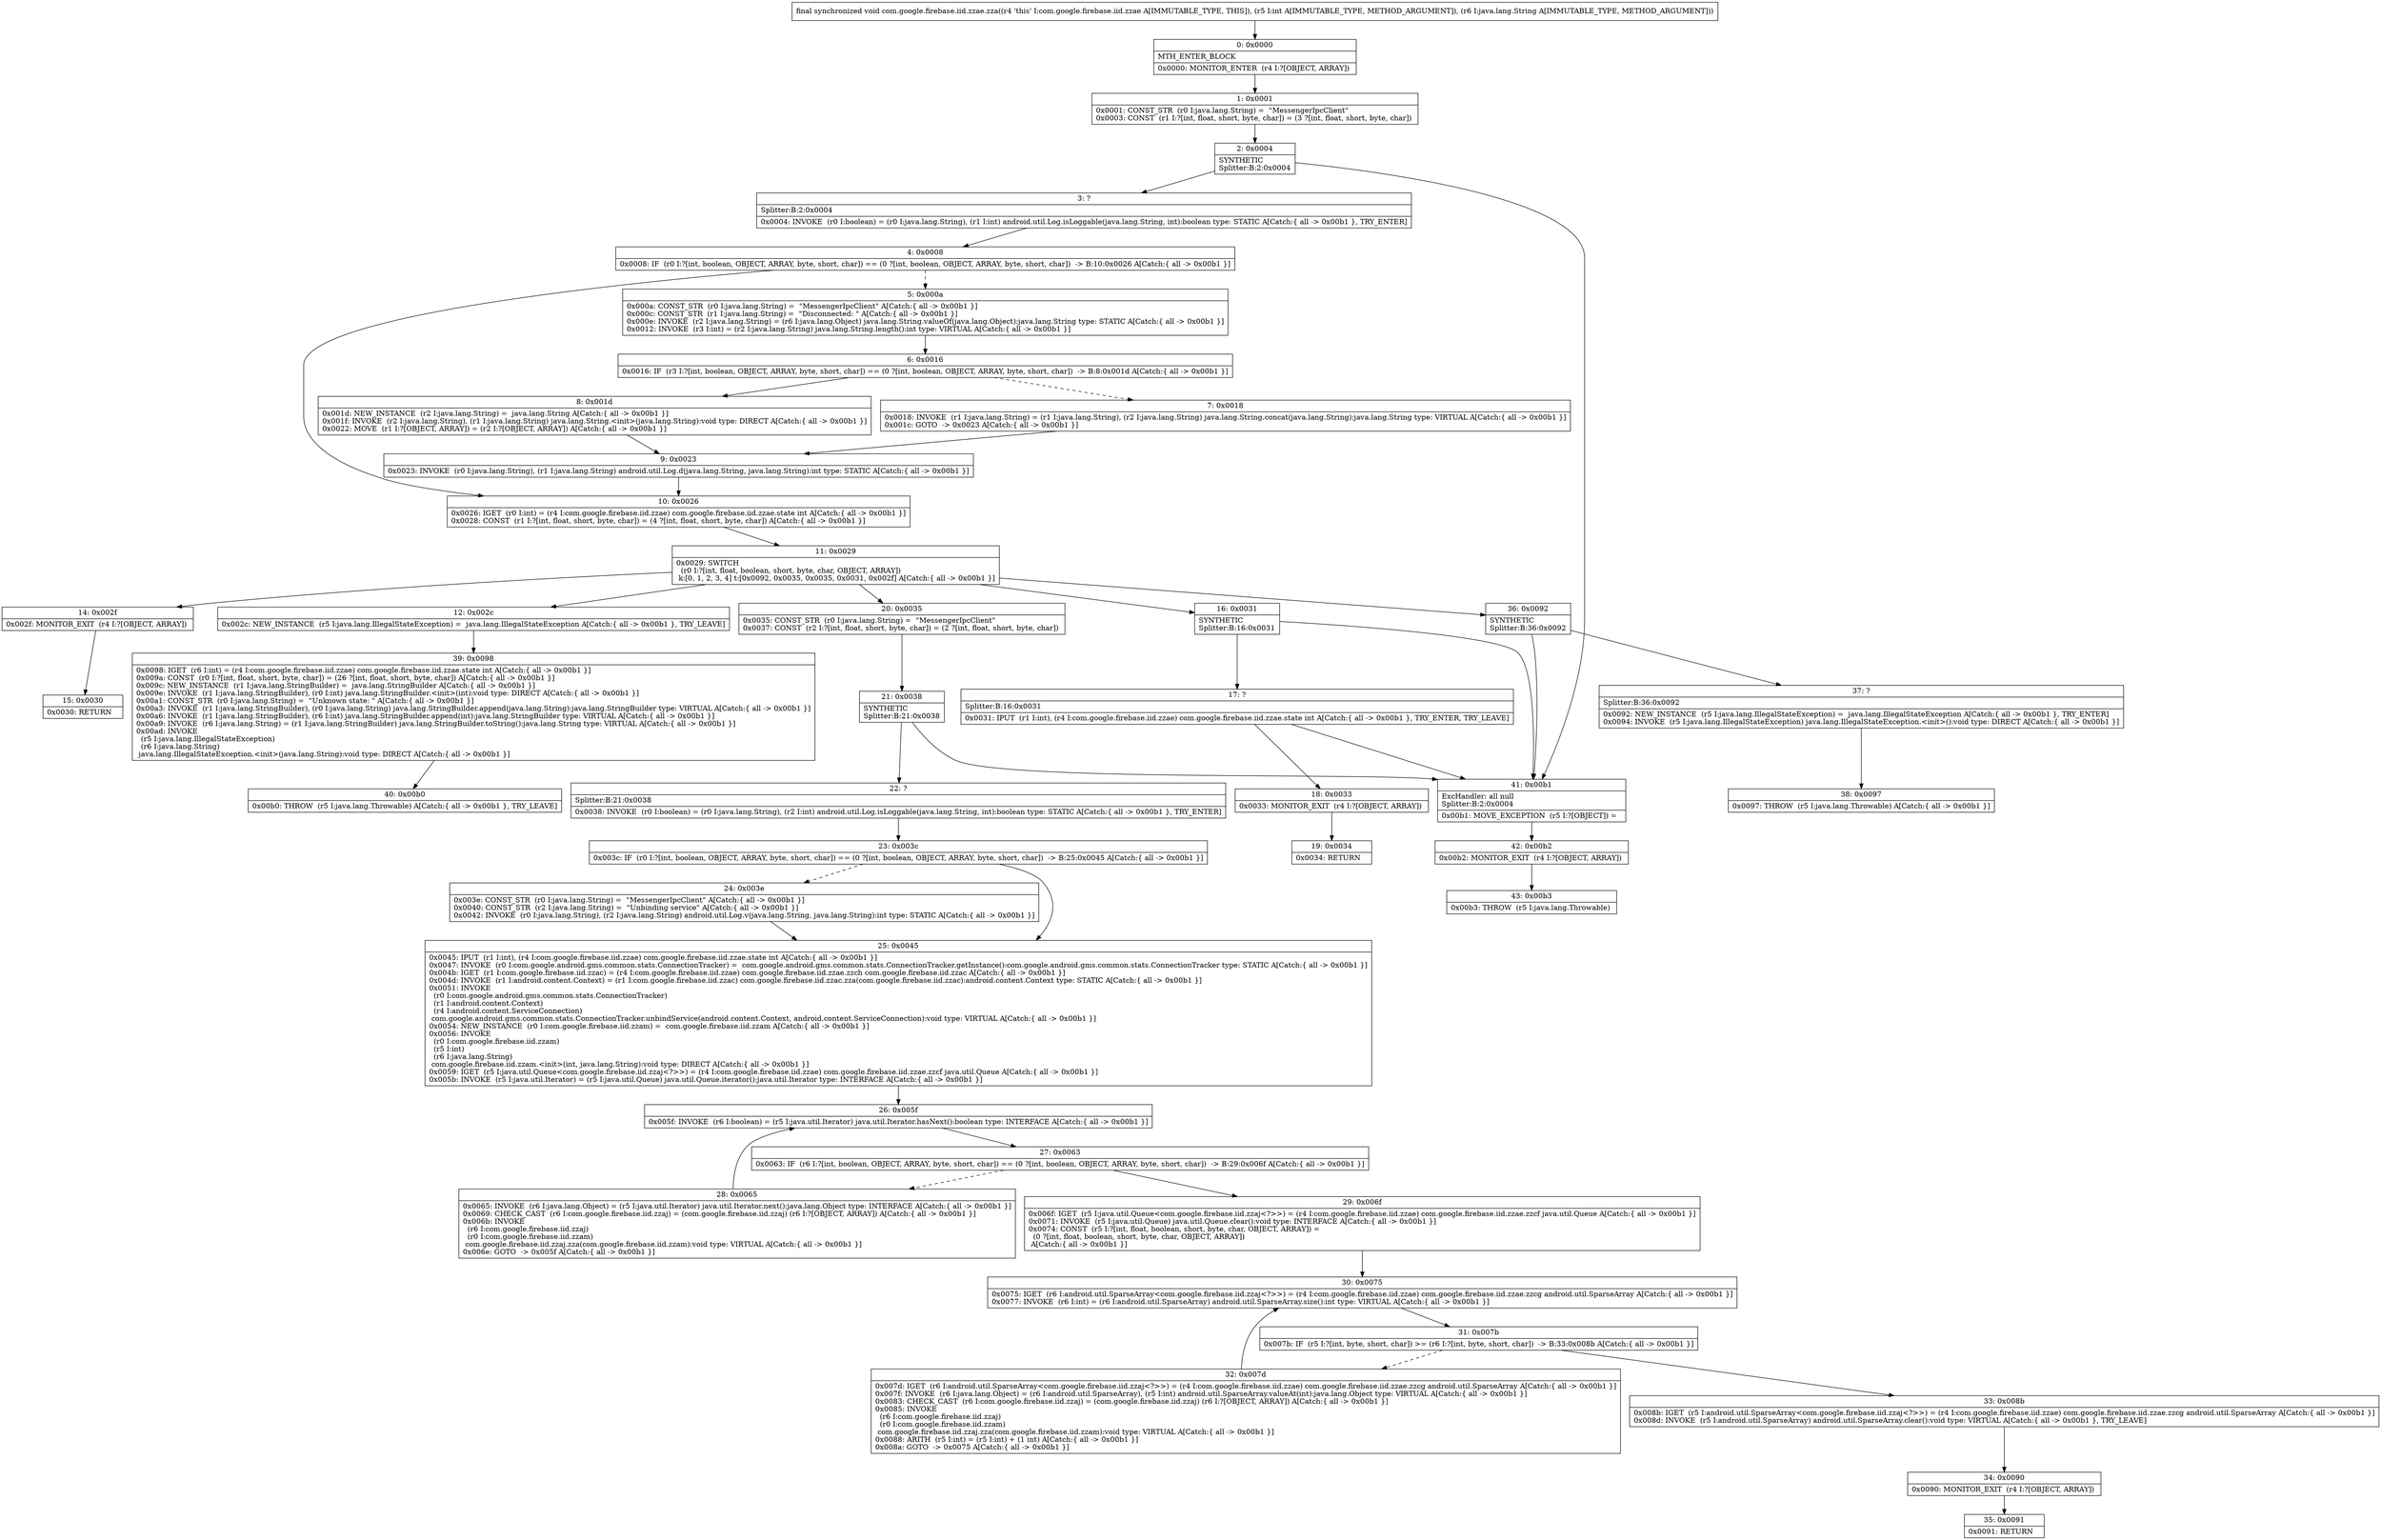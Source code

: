 digraph "CFG forcom.google.firebase.iid.zzae.zza(ILjava\/lang\/String;)V" {
Node_0 [shape=record,label="{0\:\ 0x0000|MTH_ENTER_BLOCK\l|0x0000: MONITOR_ENTER  (r4 I:?[OBJECT, ARRAY]) \l}"];
Node_1 [shape=record,label="{1\:\ 0x0001|0x0001: CONST_STR  (r0 I:java.lang.String) =  \"MessengerIpcClient\" \l0x0003: CONST  (r1 I:?[int, float, short, byte, char]) = (3 ?[int, float, short, byte, char]) \l}"];
Node_2 [shape=record,label="{2\:\ 0x0004|SYNTHETIC\lSplitter:B:2:0x0004\l}"];
Node_3 [shape=record,label="{3\:\ ?|Splitter:B:2:0x0004\l|0x0004: INVOKE  (r0 I:boolean) = (r0 I:java.lang.String), (r1 I:int) android.util.Log.isLoggable(java.lang.String, int):boolean type: STATIC A[Catch:\{ all \-\> 0x00b1 \}, TRY_ENTER]\l}"];
Node_4 [shape=record,label="{4\:\ 0x0008|0x0008: IF  (r0 I:?[int, boolean, OBJECT, ARRAY, byte, short, char]) == (0 ?[int, boolean, OBJECT, ARRAY, byte, short, char])  \-\> B:10:0x0026 A[Catch:\{ all \-\> 0x00b1 \}]\l}"];
Node_5 [shape=record,label="{5\:\ 0x000a|0x000a: CONST_STR  (r0 I:java.lang.String) =  \"MessengerIpcClient\" A[Catch:\{ all \-\> 0x00b1 \}]\l0x000c: CONST_STR  (r1 I:java.lang.String) =  \"Disconnected: \" A[Catch:\{ all \-\> 0x00b1 \}]\l0x000e: INVOKE  (r2 I:java.lang.String) = (r6 I:java.lang.Object) java.lang.String.valueOf(java.lang.Object):java.lang.String type: STATIC A[Catch:\{ all \-\> 0x00b1 \}]\l0x0012: INVOKE  (r3 I:int) = (r2 I:java.lang.String) java.lang.String.length():int type: VIRTUAL A[Catch:\{ all \-\> 0x00b1 \}]\l}"];
Node_6 [shape=record,label="{6\:\ 0x0016|0x0016: IF  (r3 I:?[int, boolean, OBJECT, ARRAY, byte, short, char]) == (0 ?[int, boolean, OBJECT, ARRAY, byte, short, char])  \-\> B:8:0x001d A[Catch:\{ all \-\> 0x00b1 \}]\l}"];
Node_7 [shape=record,label="{7\:\ 0x0018|0x0018: INVOKE  (r1 I:java.lang.String) = (r1 I:java.lang.String), (r2 I:java.lang.String) java.lang.String.concat(java.lang.String):java.lang.String type: VIRTUAL A[Catch:\{ all \-\> 0x00b1 \}]\l0x001c: GOTO  \-\> 0x0023 A[Catch:\{ all \-\> 0x00b1 \}]\l}"];
Node_8 [shape=record,label="{8\:\ 0x001d|0x001d: NEW_INSTANCE  (r2 I:java.lang.String) =  java.lang.String A[Catch:\{ all \-\> 0x00b1 \}]\l0x001f: INVOKE  (r2 I:java.lang.String), (r1 I:java.lang.String) java.lang.String.\<init\>(java.lang.String):void type: DIRECT A[Catch:\{ all \-\> 0x00b1 \}]\l0x0022: MOVE  (r1 I:?[OBJECT, ARRAY]) = (r2 I:?[OBJECT, ARRAY]) A[Catch:\{ all \-\> 0x00b1 \}]\l}"];
Node_9 [shape=record,label="{9\:\ 0x0023|0x0023: INVOKE  (r0 I:java.lang.String), (r1 I:java.lang.String) android.util.Log.d(java.lang.String, java.lang.String):int type: STATIC A[Catch:\{ all \-\> 0x00b1 \}]\l}"];
Node_10 [shape=record,label="{10\:\ 0x0026|0x0026: IGET  (r0 I:int) = (r4 I:com.google.firebase.iid.zzae) com.google.firebase.iid.zzae.state int A[Catch:\{ all \-\> 0x00b1 \}]\l0x0028: CONST  (r1 I:?[int, float, short, byte, char]) = (4 ?[int, float, short, byte, char]) A[Catch:\{ all \-\> 0x00b1 \}]\l}"];
Node_11 [shape=record,label="{11\:\ 0x0029|0x0029: SWITCH  \l  (r0 I:?[int, float, boolean, short, byte, char, OBJECT, ARRAY])\l k:[0, 1, 2, 3, 4] t:[0x0092, 0x0035, 0x0035, 0x0031, 0x002f] A[Catch:\{ all \-\> 0x00b1 \}]\l}"];
Node_12 [shape=record,label="{12\:\ 0x002c|0x002c: NEW_INSTANCE  (r5 I:java.lang.IllegalStateException) =  java.lang.IllegalStateException A[Catch:\{ all \-\> 0x00b1 \}, TRY_LEAVE]\l}"];
Node_14 [shape=record,label="{14\:\ 0x002f|0x002f: MONITOR_EXIT  (r4 I:?[OBJECT, ARRAY]) \l}"];
Node_15 [shape=record,label="{15\:\ 0x0030|0x0030: RETURN   \l}"];
Node_16 [shape=record,label="{16\:\ 0x0031|SYNTHETIC\lSplitter:B:16:0x0031\l}"];
Node_17 [shape=record,label="{17\:\ ?|Splitter:B:16:0x0031\l|0x0031: IPUT  (r1 I:int), (r4 I:com.google.firebase.iid.zzae) com.google.firebase.iid.zzae.state int A[Catch:\{ all \-\> 0x00b1 \}, TRY_ENTER, TRY_LEAVE]\l}"];
Node_18 [shape=record,label="{18\:\ 0x0033|0x0033: MONITOR_EXIT  (r4 I:?[OBJECT, ARRAY]) \l}"];
Node_19 [shape=record,label="{19\:\ 0x0034|0x0034: RETURN   \l}"];
Node_20 [shape=record,label="{20\:\ 0x0035|0x0035: CONST_STR  (r0 I:java.lang.String) =  \"MessengerIpcClient\" \l0x0037: CONST  (r2 I:?[int, float, short, byte, char]) = (2 ?[int, float, short, byte, char]) \l}"];
Node_21 [shape=record,label="{21\:\ 0x0038|SYNTHETIC\lSplitter:B:21:0x0038\l}"];
Node_22 [shape=record,label="{22\:\ ?|Splitter:B:21:0x0038\l|0x0038: INVOKE  (r0 I:boolean) = (r0 I:java.lang.String), (r2 I:int) android.util.Log.isLoggable(java.lang.String, int):boolean type: STATIC A[Catch:\{ all \-\> 0x00b1 \}, TRY_ENTER]\l}"];
Node_23 [shape=record,label="{23\:\ 0x003c|0x003c: IF  (r0 I:?[int, boolean, OBJECT, ARRAY, byte, short, char]) == (0 ?[int, boolean, OBJECT, ARRAY, byte, short, char])  \-\> B:25:0x0045 A[Catch:\{ all \-\> 0x00b1 \}]\l}"];
Node_24 [shape=record,label="{24\:\ 0x003e|0x003e: CONST_STR  (r0 I:java.lang.String) =  \"MessengerIpcClient\" A[Catch:\{ all \-\> 0x00b1 \}]\l0x0040: CONST_STR  (r2 I:java.lang.String) =  \"Unbinding service\" A[Catch:\{ all \-\> 0x00b1 \}]\l0x0042: INVOKE  (r0 I:java.lang.String), (r2 I:java.lang.String) android.util.Log.v(java.lang.String, java.lang.String):int type: STATIC A[Catch:\{ all \-\> 0x00b1 \}]\l}"];
Node_25 [shape=record,label="{25\:\ 0x0045|0x0045: IPUT  (r1 I:int), (r4 I:com.google.firebase.iid.zzae) com.google.firebase.iid.zzae.state int A[Catch:\{ all \-\> 0x00b1 \}]\l0x0047: INVOKE  (r0 I:com.google.android.gms.common.stats.ConnectionTracker) =  com.google.android.gms.common.stats.ConnectionTracker.getInstance():com.google.android.gms.common.stats.ConnectionTracker type: STATIC A[Catch:\{ all \-\> 0x00b1 \}]\l0x004b: IGET  (r1 I:com.google.firebase.iid.zzac) = (r4 I:com.google.firebase.iid.zzae) com.google.firebase.iid.zzae.zzch com.google.firebase.iid.zzac A[Catch:\{ all \-\> 0x00b1 \}]\l0x004d: INVOKE  (r1 I:android.content.Context) = (r1 I:com.google.firebase.iid.zzac) com.google.firebase.iid.zzac.zza(com.google.firebase.iid.zzac):android.content.Context type: STATIC A[Catch:\{ all \-\> 0x00b1 \}]\l0x0051: INVOKE  \l  (r0 I:com.google.android.gms.common.stats.ConnectionTracker)\l  (r1 I:android.content.Context)\l  (r4 I:android.content.ServiceConnection)\l com.google.android.gms.common.stats.ConnectionTracker.unbindService(android.content.Context, android.content.ServiceConnection):void type: VIRTUAL A[Catch:\{ all \-\> 0x00b1 \}]\l0x0054: NEW_INSTANCE  (r0 I:com.google.firebase.iid.zzam) =  com.google.firebase.iid.zzam A[Catch:\{ all \-\> 0x00b1 \}]\l0x0056: INVOKE  \l  (r0 I:com.google.firebase.iid.zzam)\l  (r5 I:int)\l  (r6 I:java.lang.String)\l com.google.firebase.iid.zzam.\<init\>(int, java.lang.String):void type: DIRECT A[Catch:\{ all \-\> 0x00b1 \}]\l0x0059: IGET  (r5 I:java.util.Queue\<com.google.firebase.iid.zzaj\<?\>\>) = (r4 I:com.google.firebase.iid.zzae) com.google.firebase.iid.zzae.zzcf java.util.Queue A[Catch:\{ all \-\> 0x00b1 \}]\l0x005b: INVOKE  (r5 I:java.util.Iterator) = (r5 I:java.util.Queue) java.util.Queue.iterator():java.util.Iterator type: INTERFACE A[Catch:\{ all \-\> 0x00b1 \}]\l}"];
Node_26 [shape=record,label="{26\:\ 0x005f|0x005f: INVOKE  (r6 I:boolean) = (r5 I:java.util.Iterator) java.util.Iterator.hasNext():boolean type: INTERFACE A[Catch:\{ all \-\> 0x00b1 \}]\l}"];
Node_27 [shape=record,label="{27\:\ 0x0063|0x0063: IF  (r6 I:?[int, boolean, OBJECT, ARRAY, byte, short, char]) == (0 ?[int, boolean, OBJECT, ARRAY, byte, short, char])  \-\> B:29:0x006f A[Catch:\{ all \-\> 0x00b1 \}]\l}"];
Node_28 [shape=record,label="{28\:\ 0x0065|0x0065: INVOKE  (r6 I:java.lang.Object) = (r5 I:java.util.Iterator) java.util.Iterator.next():java.lang.Object type: INTERFACE A[Catch:\{ all \-\> 0x00b1 \}]\l0x0069: CHECK_CAST  (r6 I:com.google.firebase.iid.zzaj) = (com.google.firebase.iid.zzaj) (r6 I:?[OBJECT, ARRAY]) A[Catch:\{ all \-\> 0x00b1 \}]\l0x006b: INVOKE  \l  (r6 I:com.google.firebase.iid.zzaj)\l  (r0 I:com.google.firebase.iid.zzam)\l com.google.firebase.iid.zzaj.zza(com.google.firebase.iid.zzam):void type: VIRTUAL A[Catch:\{ all \-\> 0x00b1 \}]\l0x006e: GOTO  \-\> 0x005f A[Catch:\{ all \-\> 0x00b1 \}]\l}"];
Node_29 [shape=record,label="{29\:\ 0x006f|0x006f: IGET  (r5 I:java.util.Queue\<com.google.firebase.iid.zzaj\<?\>\>) = (r4 I:com.google.firebase.iid.zzae) com.google.firebase.iid.zzae.zzcf java.util.Queue A[Catch:\{ all \-\> 0x00b1 \}]\l0x0071: INVOKE  (r5 I:java.util.Queue) java.util.Queue.clear():void type: INTERFACE A[Catch:\{ all \-\> 0x00b1 \}]\l0x0074: CONST  (r5 I:?[int, float, boolean, short, byte, char, OBJECT, ARRAY]) = \l  (0 ?[int, float, boolean, short, byte, char, OBJECT, ARRAY])\l A[Catch:\{ all \-\> 0x00b1 \}]\l}"];
Node_30 [shape=record,label="{30\:\ 0x0075|0x0075: IGET  (r6 I:android.util.SparseArray\<com.google.firebase.iid.zzaj\<?\>\>) = (r4 I:com.google.firebase.iid.zzae) com.google.firebase.iid.zzae.zzcg android.util.SparseArray A[Catch:\{ all \-\> 0x00b1 \}]\l0x0077: INVOKE  (r6 I:int) = (r6 I:android.util.SparseArray) android.util.SparseArray.size():int type: VIRTUAL A[Catch:\{ all \-\> 0x00b1 \}]\l}"];
Node_31 [shape=record,label="{31\:\ 0x007b|0x007b: IF  (r5 I:?[int, byte, short, char]) \>= (r6 I:?[int, byte, short, char])  \-\> B:33:0x008b A[Catch:\{ all \-\> 0x00b1 \}]\l}"];
Node_32 [shape=record,label="{32\:\ 0x007d|0x007d: IGET  (r6 I:android.util.SparseArray\<com.google.firebase.iid.zzaj\<?\>\>) = (r4 I:com.google.firebase.iid.zzae) com.google.firebase.iid.zzae.zzcg android.util.SparseArray A[Catch:\{ all \-\> 0x00b1 \}]\l0x007f: INVOKE  (r6 I:java.lang.Object) = (r6 I:android.util.SparseArray), (r5 I:int) android.util.SparseArray.valueAt(int):java.lang.Object type: VIRTUAL A[Catch:\{ all \-\> 0x00b1 \}]\l0x0083: CHECK_CAST  (r6 I:com.google.firebase.iid.zzaj) = (com.google.firebase.iid.zzaj) (r6 I:?[OBJECT, ARRAY]) A[Catch:\{ all \-\> 0x00b1 \}]\l0x0085: INVOKE  \l  (r6 I:com.google.firebase.iid.zzaj)\l  (r0 I:com.google.firebase.iid.zzam)\l com.google.firebase.iid.zzaj.zza(com.google.firebase.iid.zzam):void type: VIRTUAL A[Catch:\{ all \-\> 0x00b1 \}]\l0x0088: ARITH  (r5 I:int) = (r5 I:int) + (1 int) A[Catch:\{ all \-\> 0x00b1 \}]\l0x008a: GOTO  \-\> 0x0075 A[Catch:\{ all \-\> 0x00b1 \}]\l}"];
Node_33 [shape=record,label="{33\:\ 0x008b|0x008b: IGET  (r5 I:android.util.SparseArray\<com.google.firebase.iid.zzaj\<?\>\>) = (r4 I:com.google.firebase.iid.zzae) com.google.firebase.iid.zzae.zzcg android.util.SparseArray A[Catch:\{ all \-\> 0x00b1 \}]\l0x008d: INVOKE  (r5 I:android.util.SparseArray) android.util.SparseArray.clear():void type: VIRTUAL A[Catch:\{ all \-\> 0x00b1 \}, TRY_LEAVE]\l}"];
Node_34 [shape=record,label="{34\:\ 0x0090|0x0090: MONITOR_EXIT  (r4 I:?[OBJECT, ARRAY]) \l}"];
Node_35 [shape=record,label="{35\:\ 0x0091|0x0091: RETURN   \l}"];
Node_36 [shape=record,label="{36\:\ 0x0092|SYNTHETIC\lSplitter:B:36:0x0092\l}"];
Node_37 [shape=record,label="{37\:\ ?|Splitter:B:36:0x0092\l|0x0092: NEW_INSTANCE  (r5 I:java.lang.IllegalStateException) =  java.lang.IllegalStateException A[Catch:\{ all \-\> 0x00b1 \}, TRY_ENTER]\l0x0094: INVOKE  (r5 I:java.lang.IllegalStateException) java.lang.IllegalStateException.\<init\>():void type: DIRECT A[Catch:\{ all \-\> 0x00b1 \}]\l}"];
Node_38 [shape=record,label="{38\:\ 0x0097|0x0097: THROW  (r5 I:java.lang.Throwable) A[Catch:\{ all \-\> 0x00b1 \}]\l}"];
Node_39 [shape=record,label="{39\:\ 0x0098|0x0098: IGET  (r6 I:int) = (r4 I:com.google.firebase.iid.zzae) com.google.firebase.iid.zzae.state int A[Catch:\{ all \-\> 0x00b1 \}]\l0x009a: CONST  (r0 I:?[int, float, short, byte, char]) = (26 ?[int, float, short, byte, char]) A[Catch:\{ all \-\> 0x00b1 \}]\l0x009c: NEW_INSTANCE  (r1 I:java.lang.StringBuilder) =  java.lang.StringBuilder A[Catch:\{ all \-\> 0x00b1 \}]\l0x009e: INVOKE  (r1 I:java.lang.StringBuilder), (r0 I:int) java.lang.StringBuilder.\<init\>(int):void type: DIRECT A[Catch:\{ all \-\> 0x00b1 \}]\l0x00a1: CONST_STR  (r0 I:java.lang.String) =  \"Unknown state: \" A[Catch:\{ all \-\> 0x00b1 \}]\l0x00a3: INVOKE  (r1 I:java.lang.StringBuilder), (r0 I:java.lang.String) java.lang.StringBuilder.append(java.lang.String):java.lang.StringBuilder type: VIRTUAL A[Catch:\{ all \-\> 0x00b1 \}]\l0x00a6: INVOKE  (r1 I:java.lang.StringBuilder), (r6 I:int) java.lang.StringBuilder.append(int):java.lang.StringBuilder type: VIRTUAL A[Catch:\{ all \-\> 0x00b1 \}]\l0x00a9: INVOKE  (r6 I:java.lang.String) = (r1 I:java.lang.StringBuilder) java.lang.StringBuilder.toString():java.lang.String type: VIRTUAL A[Catch:\{ all \-\> 0x00b1 \}]\l0x00ad: INVOKE  \l  (r5 I:java.lang.IllegalStateException)\l  (r6 I:java.lang.String)\l java.lang.IllegalStateException.\<init\>(java.lang.String):void type: DIRECT A[Catch:\{ all \-\> 0x00b1 \}]\l}"];
Node_40 [shape=record,label="{40\:\ 0x00b0|0x00b0: THROW  (r5 I:java.lang.Throwable) A[Catch:\{ all \-\> 0x00b1 \}, TRY_LEAVE]\l}"];
Node_41 [shape=record,label="{41\:\ 0x00b1|ExcHandler: all null\lSplitter:B:2:0x0004\l|0x00b1: MOVE_EXCEPTION  (r5 I:?[OBJECT]) =  \l}"];
Node_42 [shape=record,label="{42\:\ 0x00b2|0x00b2: MONITOR_EXIT  (r4 I:?[OBJECT, ARRAY]) \l}"];
Node_43 [shape=record,label="{43\:\ 0x00b3|0x00b3: THROW  (r5 I:java.lang.Throwable) \l}"];
MethodNode[shape=record,label="{final synchronized void com.google.firebase.iid.zzae.zza((r4 'this' I:com.google.firebase.iid.zzae A[IMMUTABLE_TYPE, THIS]), (r5 I:int A[IMMUTABLE_TYPE, METHOD_ARGUMENT]), (r6 I:java.lang.String A[IMMUTABLE_TYPE, METHOD_ARGUMENT])) }"];
MethodNode -> Node_0;
Node_0 -> Node_1;
Node_1 -> Node_2;
Node_2 -> Node_3;
Node_2 -> Node_41;
Node_3 -> Node_4;
Node_4 -> Node_5[style=dashed];
Node_4 -> Node_10;
Node_5 -> Node_6;
Node_6 -> Node_7[style=dashed];
Node_6 -> Node_8;
Node_7 -> Node_9;
Node_8 -> Node_9;
Node_9 -> Node_10;
Node_10 -> Node_11;
Node_11 -> Node_12;
Node_11 -> Node_14;
Node_11 -> Node_16;
Node_11 -> Node_20;
Node_11 -> Node_36;
Node_12 -> Node_39;
Node_14 -> Node_15;
Node_16 -> Node_17;
Node_16 -> Node_41;
Node_17 -> Node_18;
Node_17 -> Node_41;
Node_18 -> Node_19;
Node_20 -> Node_21;
Node_21 -> Node_22;
Node_21 -> Node_41;
Node_22 -> Node_23;
Node_23 -> Node_24[style=dashed];
Node_23 -> Node_25;
Node_24 -> Node_25;
Node_25 -> Node_26;
Node_26 -> Node_27;
Node_27 -> Node_28[style=dashed];
Node_27 -> Node_29;
Node_28 -> Node_26;
Node_29 -> Node_30;
Node_30 -> Node_31;
Node_31 -> Node_32[style=dashed];
Node_31 -> Node_33;
Node_32 -> Node_30;
Node_33 -> Node_34;
Node_34 -> Node_35;
Node_36 -> Node_37;
Node_36 -> Node_41;
Node_37 -> Node_38;
Node_39 -> Node_40;
Node_41 -> Node_42;
Node_42 -> Node_43;
}

